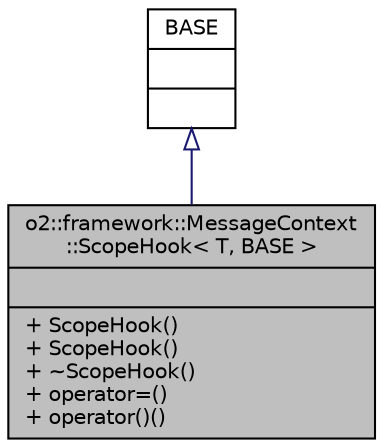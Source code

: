 digraph "o2::framework::MessageContext::ScopeHook&lt; T, BASE &gt;"
{
 // INTERACTIVE_SVG=YES
  bgcolor="transparent";
  edge [fontname="Helvetica",fontsize="10",labelfontname="Helvetica",labelfontsize="10"];
  node [fontname="Helvetica",fontsize="10",shape=record];
  Node1 [label="{o2::framework::MessageContext\l::ScopeHook\< T, BASE \>\n||+ ScopeHook()\l+ ScopeHook()\l+ ~ScopeHook()\l+ operator=()\l+ operator()()\l}",height=0.2,width=0.4,color="black", fillcolor="grey75", style="filled", fontcolor="black"];
  Node2 -> Node1 [dir="back",color="midnightblue",fontsize="10",style="solid",arrowtail="onormal",fontname="Helvetica"];
  Node2 [label="{BASE\n||}",height=0.2,width=0.4,color="black",URL="$df/dcb/classBASE.html"];
}
